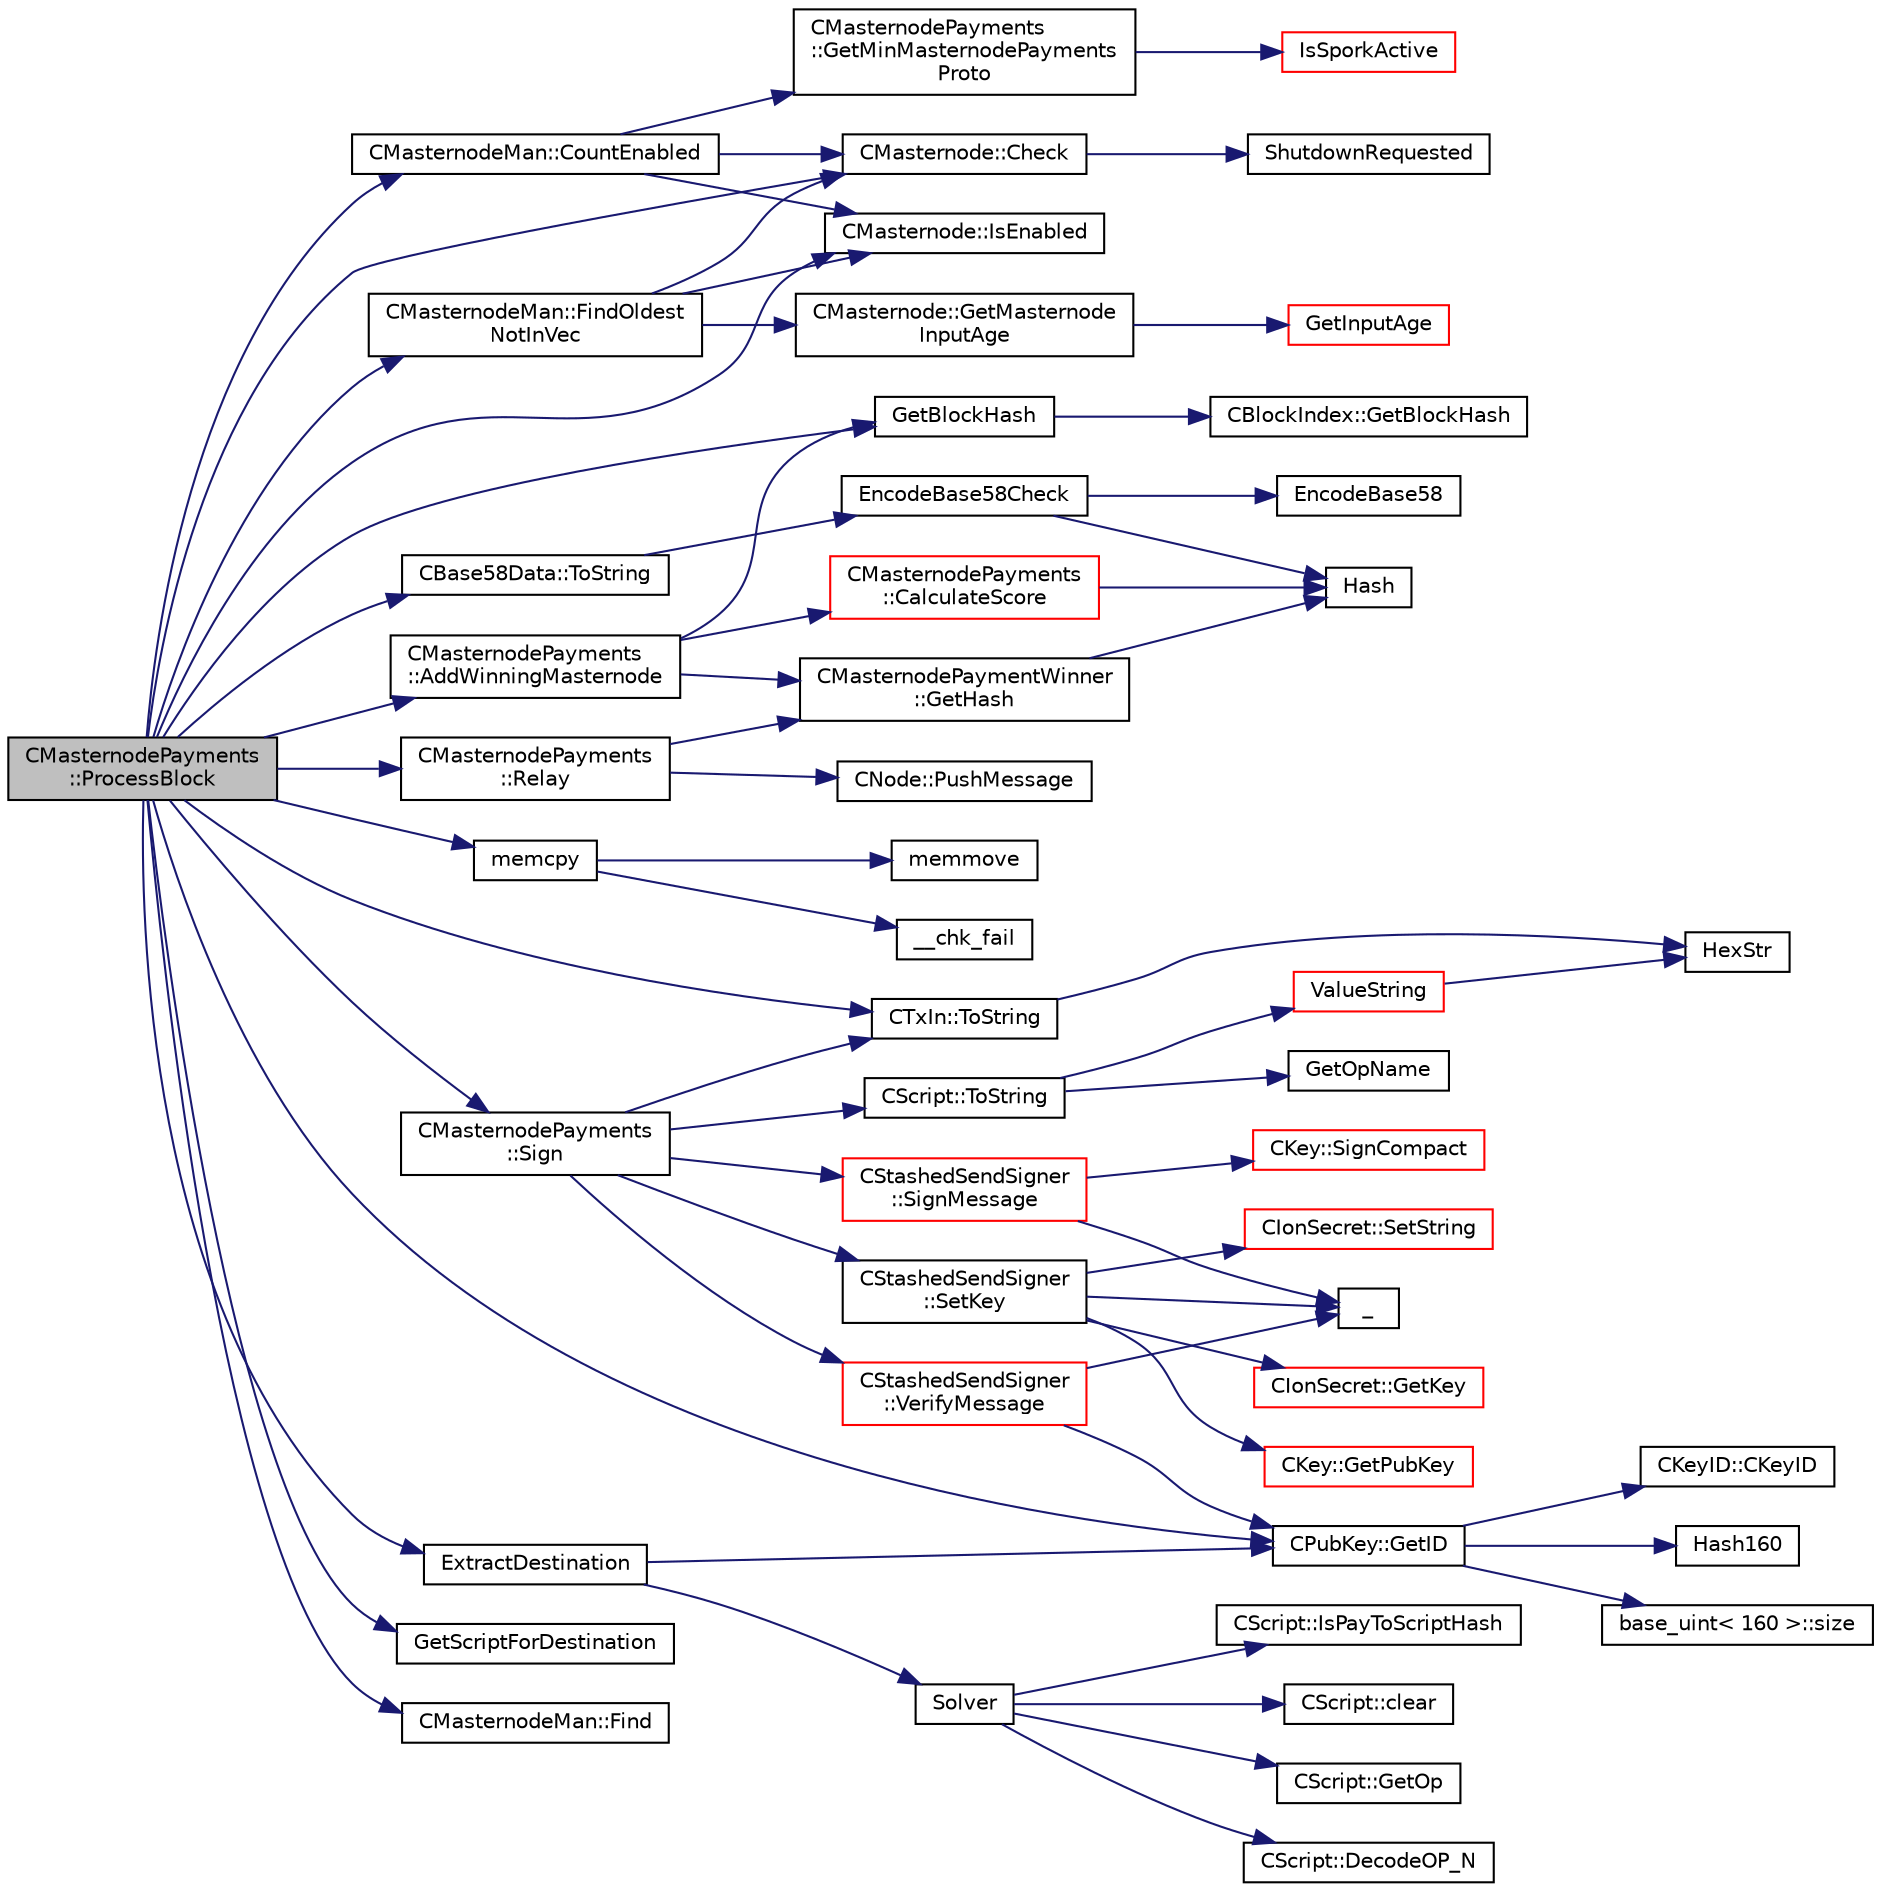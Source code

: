 digraph "CMasternodePayments::ProcessBlock"
{
  edge [fontname="Helvetica",fontsize="10",labelfontname="Helvetica",labelfontsize="10"];
  node [fontname="Helvetica",fontsize="10",shape=record];
  rankdir="LR";
  Node76 [label="CMasternodePayments\l::ProcessBlock",height=0.2,width=0.4,color="black", fillcolor="grey75", style="filled", fontcolor="black"];
  Node76 -> Node77 [color="midnightblue",fontsize="10",style="solid",fontname="Helvetica"];
  Node77 [label="CMasternodeMan::CountEnabled",height=0.2,width=0.4,color="black", fillcolor="white", style="filled",URL="$class_c_masternode_man.html#ae495279a035d7d259375ae95cbde28f4"];
  Node77 -> Node78 [color="midnightblue",fontsize="10",style="solid",fontname="Helvetica"];
  Node78 [label="CMasternodePayments\l::GetMinMasternodePayments\lProto",height=0.2,width=0.4,color="black", fillcolor="white", style="filled",URL="$class_c_masternode_payments.html#adb98cc9f21cf8746c0b6ac3131b85dfb"];
  Node78 -> Node79 [color="midnightblue",fontsize="10",style="solid",fontname="Helvetica"];
  Node79 [label="IsSporkActive",height=0.2,width=0.4,color="red", fillcolor="white", style="filled",URL="$spork_8cpp.html#a3305663176e21e81c80dc951a7f8ea5e"];
  Node77 -> Node81 [color="midnightblue",fontsize="10",style="solid",fontname="Helvetica"];
  Node81 [label="CMasternode::Check",height=0.2,width=0.4,color="black", fillcolor="white", style="filled",URL="$class_c_masternode.html#a6c5f883b797298678c1cf814faab09a5"];
  Node81 -> Node82 [color="midnightblue",fontsize="10",style="solid",fontname="Helvetica"];
  Node82 [label="ShutdownRequested",height=0.2,width=0.4,color="black", fillcolor="white", style="filled",URL="$init_8cpp.html#a6f201ca9fe6b594f1985c12b4482ea5a"];
  Node77 -> Node83 [color="midnightblue",fontsize="10",style="solid",fontname="Helvetica"];
  Node83 [label="CMasternode::IsEnabled",height=0.2,width=0.4,color="black", fillcolor="white", style="filled",URL="$class_c_masternode.html#a08782379f6ba10e9087b39f0cef19bce"];
  Node76 -> Node84 [color="midnightblue",fontsize="10",style="solid",fontname="Helvetica"];
  Node84 [label="GetBlockHash",height=0.2,width=0.4,color="black", fillcolor="white", style="filled",URL="$masternode_8cpp.html#a32f5cbabfc2bd53c2f2daedf122a83cb"];
  Node84 -> Node85 [color="midnightblue",fontsize="10",style="solid",fontname="Helvetica"];
  Node85 [label="CBlockIndex::GetBlockHash",height=0.2,width=0.4,color="black", fillcolor="white", style="filled",URL="$class_c_block_index.html#a98490a2788c65cdd6ae9002b004dd74c"];
  Node76 -> Node86 [color="midnightblue",fontsize="10",style="solid",fontname="Helvetica"];
  Node86 [label="memcpy",height=0.2,width=0.4,color="black", fillcolor="white", style="filled",URL="$glibc__compat_8cpp.html#a0f46826ab0466591e136db24394923cf"];
  Node86 -> Node87 [color="midnightblue",fontsize="10",style="solid",fontname="Helvetica"];
  Node87 [label="memmove",height=0.2,width=0.4,color="black", fillcolor="white", style="filled",URL="$glibc__compat_8cpp.html#a9778d49e9029dd75bc53ecbbf9f5e9a1"];
  Node86 -> Node88 [color="midnightblue",fontsize="10",style="solid",fontname="Helvetica"];
  Node88 [label="__chk_fail",height=0.2,width=0.4,color="black", fillcolor="white", style="filled",URL="$glibc__compat_8cpp.html#a424ac71631da5ada2976630ff67051d1"];
  Node76 -> Node89 [color="midnightblue",fontsize="10",style="solid",fontname="Helvetica"];
  Node89 [label="CTxIn::ToString",height=0.2,width=0.4,color="black", fillcolor="white", style="filled",URL="$class_c_tx_in.html#a9f3dcba8a979ca7007448f8ad1d3c4c1"];
  Node89 -> Node90 [color="midnightblue",fontsize="10",style="solid",fontname="Helvetica"];
  Node90 [label="HexStr",height=0.2,width=0.4,color="black", fillcolor="white", style="filled",URL="$util_8h.html#ace13a819ca4e98c22847d26b3b357e75"];
  Node76 -> Node91 [color="midnightblue",fontsize="10",style="solid",fontname="Helvetica"];
  Node91 [label="CMasternodeMan::FindOldest\lNotInVec",height=0.2,width=0.4,color="black", fillcolor="white", style="filled",URL="$class_c_masternode_man.html#a573f7201b1bc84d277d17c4e165f8842"];
  Node91 -> Node81 [color="midnightblue",fontsize="10",style="solid",fontname="Helvetica"];
  Node91 -> Node83 [color="midnightblue",fontsize="10",style="solid",fontname="Helvetica"];
  Node91 -> Node92 [color="midnightblue",fontsize="10",style="solid",fontname="Helvetica"];
  Node92 [label="CMasternode::GetMasternode\lInputAge",height=0.2,width=0.4,color="black", fillcolor="white", style="filled",URL="$class_c_masternode.html#abc43d7a984d888b6dbc59a667a2fbc17"];
  Node92 -> Node93 [color="midnightblue",fontsize="10",style="solid",fontname="Helvetica"];
  Node93 [label="GetInputAge",height=0.2,width=0.4,color="red", fillcolor="white", style="filled",URL="$main_8cpp.html#ae137d76bbcaf8d65fab905889b504e26"];
  Node76 -> Node104 [color="midnightblue",fontsize="10",style="solid",fontname="Helvetica"];
  Node104 [label="GetScriptForDestination",height=0.2,width=0.4,color="black", fillcolor="white", style="filled",URL="$script_8cpp.html#ae40f28d3b46c21033f6ee1f1200d0321"];
  Node76 -> Node105 [color="midnightblue",fontsize="10",style="solid",fontname="Helvetica"];
  Node105 [label="CPubKey::GetID",height=0.2,width=0.4,color="black", fillcolor="white", style="filled",URL="$class_c_pub_key.html#a2675f7e6f72eff68e7a5227289feb021"];
  Node105 -> Node106 [color="midnightblue",fontsize="10",style="solid",fontname="Helvetica"];
  Node106 [label="CKeyID::CKeyID",height=0.2,width=0.4,color="black", fillcolor="white", style="filled",URL="$class_c_key_i_d.html#a01dbd3c37820a2ffe89d106c6a7cf53d"];
  Node105 -> Node107 [color="midnightblue",fontsize="10",style="solid",fontname="Helvetica"];
  Node107 [label="Hash160",height=0.2,width=0.4,color="black", fillcolor="white", style="filled",URL="$hash_8h.html#a4490f70ddae16e9e48460a0416a48a6b"];
  Node105 -> Node108 [color="midnightblue",fontsize="10",style="solid",fontname="Helvetica"];
  Node108 [label="base_uint\< 160 \>::size",height=0.2,width=0.4,color="black", fillcolor="white", style="filled",URL="$classbase__uint.html#a1f49b034e686269601ea89b0319b8004"];
  Node76 -> Node109 [color="midnightblue",fontsize="10",style="solid",fontname="Helvetica"];
  Node109 [label="CMasternodeMan::Find",height=0.2,width=0.4,color="black", fillcolor="white", style="filled",URL="$class_c_masternode_man.html#aade63e2fbea916e7051819015ef31dc5"];
  Node76 -> Node81 [color="midnightblue",fontsize="10",style="solid",fontname="Helvetica"];
  Node76 -> Node83 [color="midnightblue",fontsize="10",style="solid",fontname="Helvetica"];
  Node76 -> Node110 [color="midnightblue",fontsize="10",style="solid",fontname="Helvetica"];
  Node110 [label="ExtractDestination",height=0.2,width=0.4,color="black", fillcolor="white", style="filled",URL="$script_8cpp.html#a951f7e601746ae076afdf3169ecca2fc"];
  Node110 -> Node111 [color="midnightblue",fontsize="10",style="solid",fontname="Helvetica"];
  Node111 [label="Solver",height=0.2,width=0.4,color="black", fillcolor="white", style="filled",URL="$script_8cpp.html#a6ee6be50bff44464e905680c6fcee6dc"];
  Node111 -> Node112 [color="midnightblue",fontsize="10",style="solid",fontname="Helvetica"];
  Node112 [label="CScript::IsPayToScriptHash",height=0.2,width=0.4,color="black", fillcolor="white", style="filled",URL="$class_c_script.html#a0c3729c606d318923dc06f95d85a0971"];
  Node111 -> Node113 [color="midnightblue",fontsize="10",style="solid",fontname="Helvetica"];
  Node113 [label="CScript::clear",height=0.2,width=0.4,color="black", fillcolor="white", style="filled",URL="$class_c_script.html#a7b2baf842621f07c4939408acf63377c"];
  Node111 -> Node114 [color="midnightblue",fontsize="10",style="solid",fontname="Helvetica"];
  Node114 [label="CScript::GetOp",height=0.2,width=0.4,color="black", fillcolor="white", style="filled",URL="$class_c_script.html#a94635ed93d8d244ec3acfa83f9ecfe5f"];
  Node111 -> Node115 [color="midnightblue",fontsize="10",style="solid",fontname="Helvetica"];
  Node115 [label="CScript::DecodeOP_N",height=0.2,width=0.4,color="black", fillcolor="white", style="filled",URL="$class_c_script.html#a7f975fca06b3e9a17da8ba23c7647e2e"];
  Node110 -> Node105 [color="midnightblue",fontsize="10",style="solid",fontname="Helvetica"];
  Node76 -> Node116 [color="midnightblue",fontsize="10",style="solid",fontname="Helvetica"];
  Node116 [label="CBase58Data::ToString",height=0.2,width=0.4,color="black", fillcolor="white", style="filled",URL="$class_c_base58_data.html#a7dc91af403ca02694b3247b15604e220"];
  Node116 -> Node117 [color="midnightblue",fontsize="10",style="solid",fontname="Helvetica"];
  Node117 [label="EncodeBase58Check",height=0.2,width=0.4,color="black", fillcolor="white", style="filled",URL="$base58_8cpp.html#ace9a5807ee51604f33044339f073ec76",tooltip="Encode a byte vector into a base58-encoded string, including checksum. "];
  Node117 -> Node101 [color="midnightblue",fontsize="10",style="solid",fontname="Helvetica"];
  Node101 [label="Hash",height=0.2,width=0.4,color="black", fillcolor="white", style="filled",URL="$hash_8h.html#ab3f6c437460137530d86e09c2c102e99"];
  Node117 -> Node118 [color="midnightblue",fontsize="10",style="solid",fontname="Helvetica"];
  Node118 [label="EncodeBase58",height=0.2,width=0.4,color="black", fillcolor="white", style="filled",URL="$base58_8cpp.html#a8d6f0e9d5df175b4966dcede31dc90ad",tooltip="Encode a byte sequence as a base58-encoded string. "];
  Node76 -> Node119 [color="midnightblue",fontsize="10",style="solid",fontname="Helvetica"];
  Node119 [label="CMasternodePayments\l::Sign",height=0.2,width=0.4,color="black", fillcolor="white", style="filled",URL="$class_c_masternode_payments.html#a7d04afdf936b8de605ab6f478c7fad51"];
  Node119 -> Node89 [color="midnightblue",fontsize="10",style="solid",fontname="Helvetica"];
  Node119 -> Node120 [color="midnightblue",fontsize="10",style="solid",fontname="Helvetica"];
  Node120 [label="CScript::ToString",height=0.2,width=0.4,color="black", fillcolor="white", style="filled",URL="$class_c_script.html#a75ea7216fa3b083fe7efffe72704c3b7"];
  Node120 -> Node121 [color="midnightblue",fontsize="10",style="solid",fontname="Helvetica"];
  Node121 [label="ValueString",height=0.2,width=0.4,color="red", fillcolor="white", style="filled",URL="$script_8cpp.html#ab545c0a3638ba9151370e91fac78f48d"];
  Node121 -> Node90 [color="midnightblue",fontsize="10",style="solid",fontname="Helvetica"];
  Node120 -> Node123 [color="midnightblue",fontsize="10",style="solid",fontname="Helvetica"];
  Node123 [label="GetOpName",height=0.2,width=0.4,color="black", fillcolor="white", style="filled",URL="$script_8cpp.html#a573587022d52d3542eb6fbf5a1190489"];
  Node119 -> Node124 [color="midnightblue",fontsize="10",style="solid",fontname="Helvetica"];
  Node124 [label="CStashedSendSigner\l::SetKey",height=0.2,width=0.4,color="black", fillcolor="white", style="filled",URL="$class_c_stashed_send_signer.html#a706eb86a74431f151080cb9e466fe6ce",tooltip="Set the private/public key values, returns true if successful. "];
  Node124 -> Node125 [color="midnightblue",fontsize="10",style="solid",fontname="Helvetica"];
  Node125 [label="CIonSecret::SetString",height=0.2,width=0.4,color="red", fillcolor="white", style="filled",URL="$class_c_ion_secret.html#a0b279b6a41b2992fae7d3f70f7977f1c"];
  Node124 -> Node131 [color="midnightblue",fontsize="10",style="solid",fontname="Helvetica"];
  Node131 [label="_",height=0.2,width=0.4,color="black", fillcolor="white", style="filled",URL="$ui__interface_8h.html#aad133bb6103b53cebf03fd01e2f11ba1",tooltip="Translation function: Call Translate signal on UI interface, which returns a boost::optional result..."];
  Node124 -> Node132 [color="midnightblue",fontsize="10",style="solid",fontname="Helvetica"];
  Node132 [label="CIonSecret::GetKey",height=0.2,width=0.4,color="red", fillcolor="white", style="filled",URL="$class_c_ion_secret.html#a5220650629f8d852bd6cffeec00df235"];
  Node124 -> Node136 [color="midnightblue",fontsize="10",style="solid",fontname="Helvetica"];
  Node136 [label="CKey::GetPubKey",height=0.2,width=0.4,color="red", fillcolor="white", style="filled",URL="$class_c_key.html#aa1085c59603a62db6ec776300f250337"];
  Node119 -> Node142 [color="midnightblue",fontsize="10",style="solid",fontname="Helvetica"];
  Node142 [label="CStashedSendSigner\l::SignMessage",height=0.2,width=0.4,color="red", fillcolor="white", style="filled",URL="$class_c_stashed_send_signer.html#a3a9275044c94eabef7ed9c2fdf35d2f6",tooltip="Sign the message, returns true if successful. "];
  Node142 -> Node143 [color="midnightblue",fontsize="10",style="solid",fontname="Helvetica"];
  Node143 [label="CKey::SignCompact",height=0.2,width=0.4,color="red", fillcolor="white", style="filled",URL="$class_c_key.html#afe77d80889aa68e92e6882e75424cfb8"];
  Node142 -> Node131 [color="midnightblue",fontsize="10",style="solid",fontname="Helvetica"];
  Node119 -> Node148 [color="midnightblue",fontsize="10",style="solid",fontname="Helvetica"];
  Node148 [label="CStashedSendSigner\l::VerifyMessage",height=0.2,width=0.4,color="red", fillcolor="white", style="filled",URL="$class_c_stashed_send_signer.html#a917e4eb567f2005a73ef59bafcf46bd4",tooltip="Verify the message, returns true if succcessful. "];
  Node148 -> Node131 [color="midnightblue",fontsize="10",style="solid",fontname="Helvetica"];
  Node148 -> Node105 [color="midnightblue",fontsize="10",style="solid",fontname="Helvetica"];
  Node76 -> Node154 [color="midnightblue",fontsize="10",style="solid",fontname="Helvetica"];
  Node154 [label="CMasternodePayments\l::AddWinningMasternode",height=0.2,width=0.4,color="black", fillcolor="white", style="filled",URL="$class_c_masternode_payments.html#a0812cd761893ca4fc5b1131fc535115c"];
  Node154 -> Node84 [color="midnightblue",fontsize="10",style="solid",fontname="Helvetica"];
  Node154 -> Node155 [color="midnightblue",fontsize="10",style="solid",fontname="Helvetica"];
  Node155 [label="CMasternodePayments\l::CalculateScore",height=0.2,width=0.4,color="red", fillcolor="white", style="filled",URL="$class_c_masternode_payments.html#aab3b31d98a1900371f350b1bc78b346a"];
  Node155 -> Node101 [color="midnightblue",fontsize="10",style="solid",fontname="Helvetica"];
  Node154 -> Node157 [color="midnightblue",fontsize="10",style="solid",fontname="Helvetica"];
  Node157 [label="CMasternodePaymentWinner\l::GetHash",height=0.2,width=0.4,color="black", fillcolor="white", style="filled",URL="$class_c_masternode_payment_winner.html#a0580947e55d3bee159825472ca95ff67"];
  Node157 -> Node101 [color="midnightblue",fontsize="10",style="solid",fontname="Helvetica"];
  Node76 -> Node158 [color="midnightblue",fontsize="10",style="solid",fontname="Helvetica"];
  Node158 [label="CMasternodePayments\l::Relay",height=0.2,width=0.4,color="black", fillcolor="white", style="filled",URL="$class_c_masternode_payments.html#a21b0a4c30a2d6e02b7530370a65767fd"];
  Node158 -> Node157 [color="midnightblue",fontsize="10",style="solid",fontname="Helvetica"];
  Node158 -> Node159 [color="midnightblue",fontsize="10",style="solid",fontname="Helvetica"];
  Node159 [label="CNode::PushMessage",height=0.2,width=0.4,color="black", fillcolor="white", style="filled",URL="$class_c_node.html#a204fda3d33404cb37698c085b1583ab2"];
}

